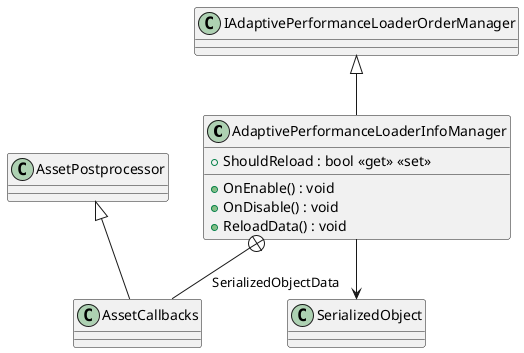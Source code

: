 @startuml
class AdaptivePerformanceLoaderInfoManager {
    + OnEnable() : void
    + ShouldReload : bool <<get>> <<set>>
    + OnDisable() : void
    + ReloadData() : void
}
class AssetCallbacks {
}
IAdaptivePerformanceLoaderOrderManager <|-- AdaptivePerformanceLoaderInfoManager
AdaptivePerformanceLoaderInfoManager --> "SerializedObjectData" SerializedObject
AdaptivePerformanceLoaderInfoManager +-- AssetCallbacks
AssetPostprocessor <|-- AssetCallbacks
@enduml
